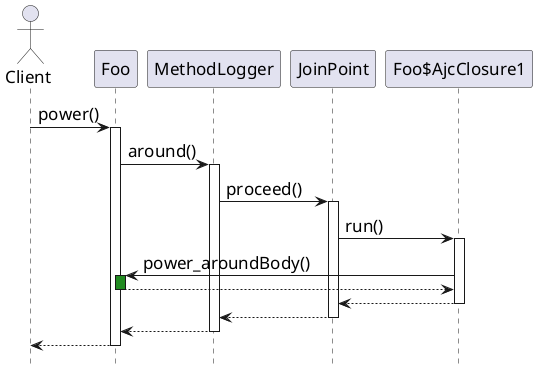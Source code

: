 @startuml

hide footbox
skinparam sequence {
  ArrowFontName "Courier New"
  ArrowFontSize 17
  ParticipantFontName "Courier New"
  ParticipantFontSize 17
  ActorFontSize 17
}

actor "Client" as client
participant "Foo" as foo
participant "MethodLogger" as aspect
participant "JoinPoint" as point
participant "Foo$AjcClosure1" as closure

client -> foo : power()
activate foo
foo -> aspect : around()
activate aspect
aspect -> point : proceed()
activate point
point -> closure : run()
activate closure
closure -> foo : power_aroundBody()
activate foo #228b22
foo --> closure
deactivate foo
closure --> point
deactivate closure
point --> aspect
deactivate point
aspect --> foo
deactivate aspect
foo --> client
deactivate foo

@enduml